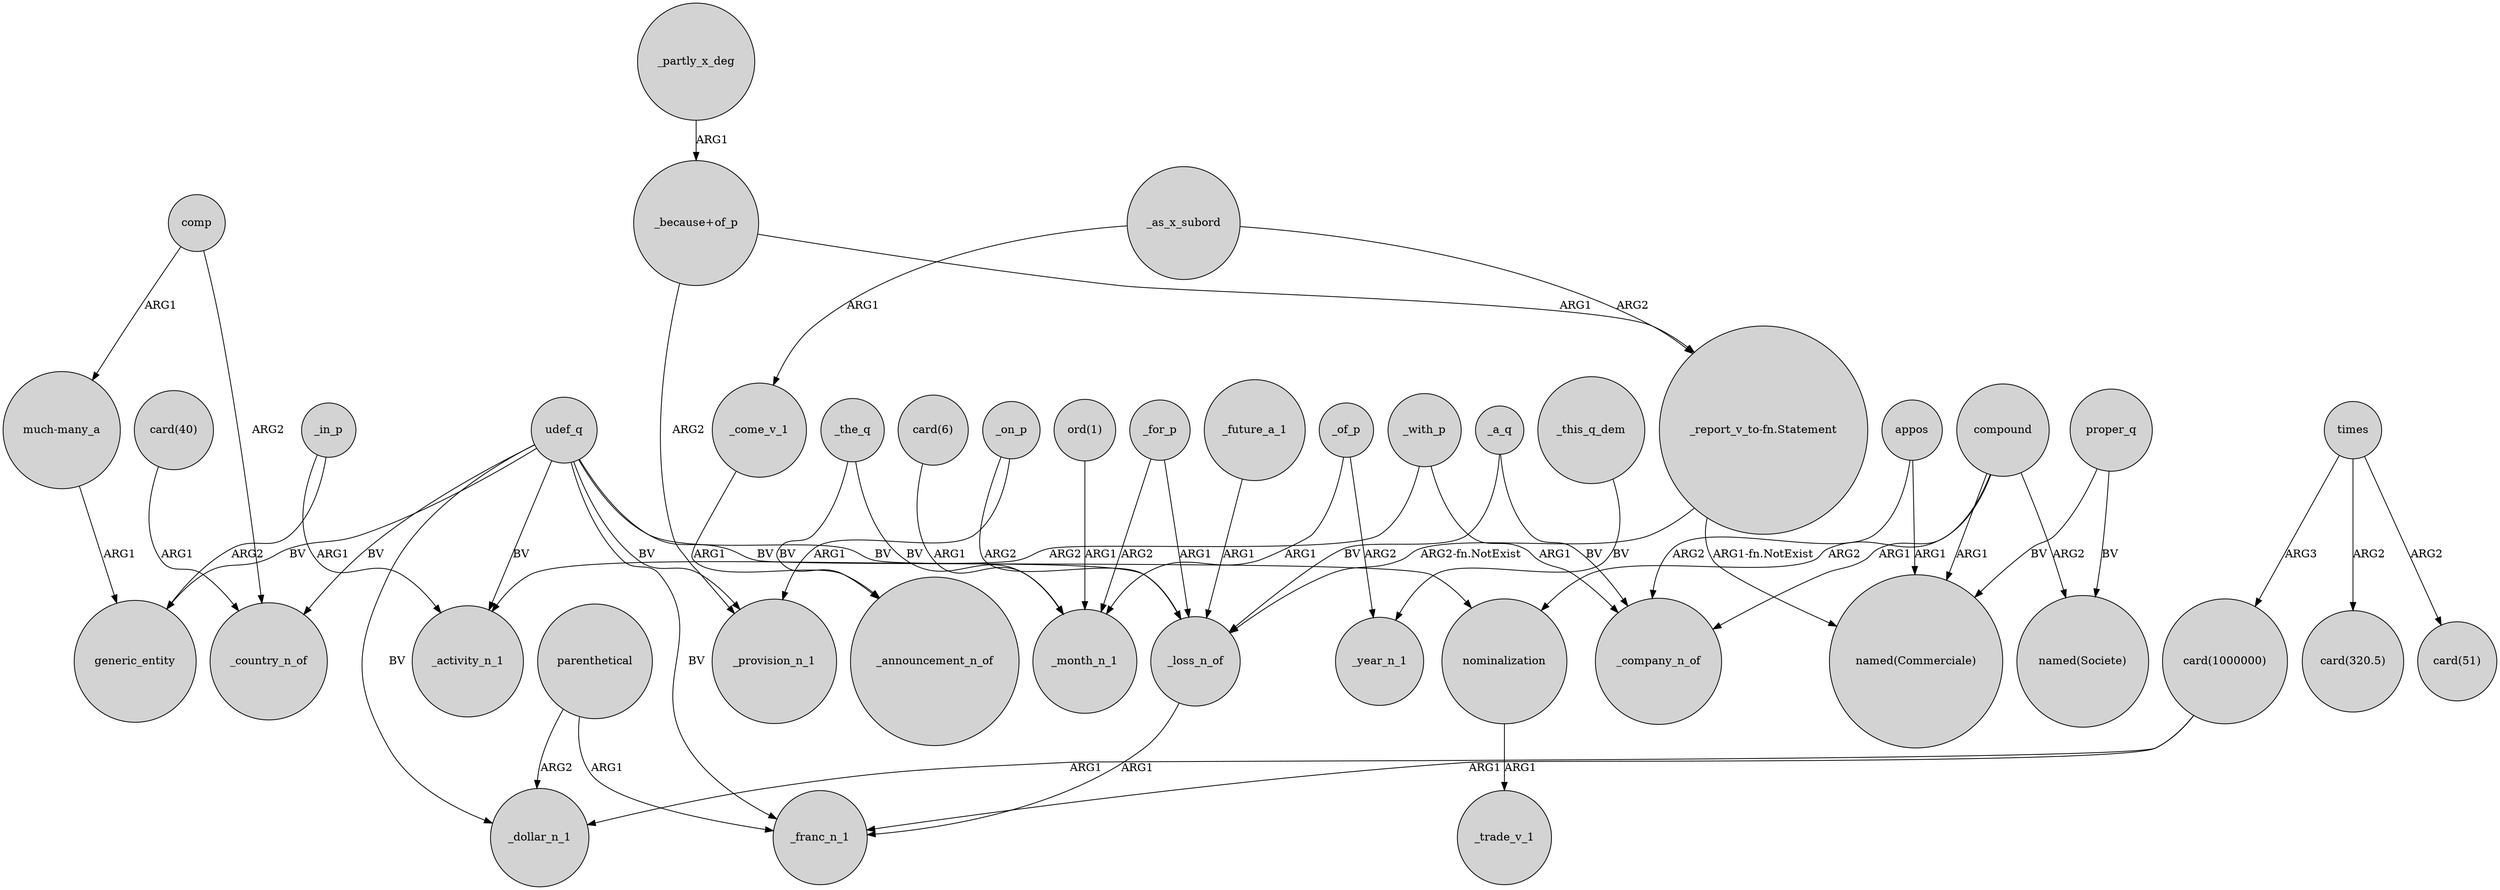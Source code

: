 digraph {
	node [shape=circle style=filled]
	_in_p -> _activity_n_1 [label=ARG1]
	_for_p -> _month_n_1 [label=ARG2]
	"card(1000000)" -> _dollar_n_1 [label=ARG1]
	udef_q -> generic_entity [label=BV]
	udef_q -> _activity_n_1 [label=BV]
	parenthetical -> _franc_n_1 [label=ARG1]
	compound -> "named(Commerciale)" [label=ARG1]
	_future_a_1 -> _loss_n_of [label=ARG1]
	"much-many_a" -> generic_entity [label=ARG1]
	_a_q -> _loss_n_of [label=BV]
	_of_p -> _year_n_1 [label=ARG2]
	_this_q_dem -> _year_n_1 [label=BV]
	_with_p -> _company_n_of [label=ARG1]
	_as_x_subord -> "_report_v_to-fn.Statement" [label=ARG2]
	"_report_v_to-fn.Statement" -> "named(Commerciale)" [label="ARG1-fn.NotExist"]
	_loss_n_of -> _franc_n_1 [label=ARG1]
	compound -> nominalization [label=ARG2]
	_on_p -> _loss_n_of [label=ARG2]
	comp -> _country_n_of [label=ARG2]
	nominalization -> _trade_v_1 [label=ARG1]
	udef_q -> _provision_n_1 [label=BV]
	"card(40)" -> _country_n_of [label=ARG1]
	compound -> _company_n_of [label=ARG1]
	udef_q -> _country_n_of [label=BV]
	_the_q -> _month_n_1 [label=BV]
	_the_q -> _announcement_n_of [label=BV]
	_come_v_1 -> _announcement_n_of [label=ARG1]
	comp -> "much-many_a" [label=ARG1]
	times -> "card(51)" [label=ARG2]
	times -> "card(1000000)" [label=ARG3]
	appos -> _company_n_of [label=ARG2]
	_as_x_subord -> _come_v_1 [label=ARG1]
	_for_p -> _loss_n_of [label=ARG1]
	proper_q -> "named(Commerciale)" [label=BV]
	"_because+of_p" -> _provision_n_1 [label=ARG2]
	_of_p -> _month_n_1 [label=ARG1]
	udef_q -> nominalization [label=BV]
	"_report_v_to-fn.Statement" -> _loss_n_of [label="ARG2-fn.NotExist"]
	_a_q -> _company_n_of [label=BV]
	"_because+of_p" -> "_report_v_to-fn.Statement" [label=ARG1]
	compound -> "named(Societe)" [label=ARG2]
	"card(1000000)" -> _franc_n_1 [label=ARG1]
	_partly_x_deg -> "_because+of_p" [label=ARG1]
	_in_p -> generic_entity [label=ARG2]
	times -> "card(320.5)" [label=ARG2]
	"ord(1)" -> _month_n_1 [label=ARG1]
	"card(6)" -> _month_n_1 [label=ARG1]
	appos -> "named(Commerciale)" [label=ARG1]
	udef_q -> _franc_n_1 [label=BV]
	_on_p -> _provision_n_1 [label=ARG1]
	parenthetical -> _dollar_n_1 [label=ARG2]
	udef_q -> _loss_n_of [label=BV]
	proper_q -> "named(Societe)" [label=BV]
	udef_q -> _dollar_n_1 [label=BV]
	_with_p -> _activity_n_1 [label=ARG2]
}
